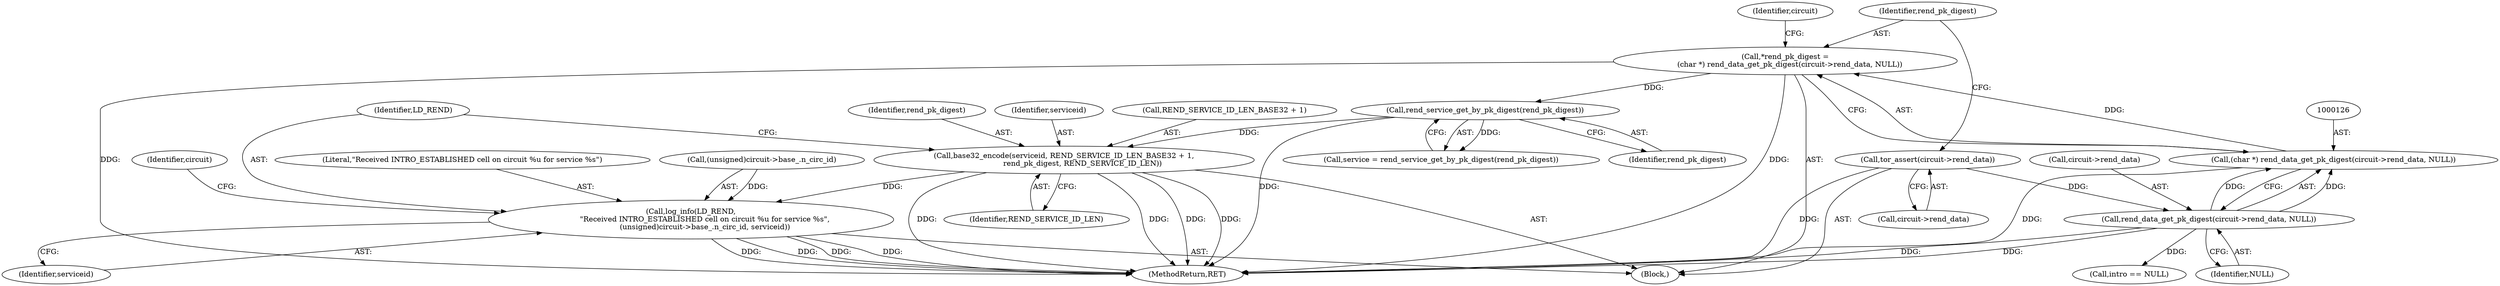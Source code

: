 digraph "0_tor_09ea89764a4d3a907808ed7d4fe42abfe64bd486@pointer" {
"1000201" [label="(Call,base32_encode(serviceid, REND_SERVICE_ID_LEN_BASE32 + 1,\n                rend_pk_digest, REND_SERVICE_ID_LEN))"];
"1000147" [label="(Call,rend_service_get_by_pk_digest(rend_pk_digest))"];
"1000123" [label="(Call,*rend_pk_digest =\n    (char *) rend_data_get_pk_digest(circuit->rend_data, NULL))"];
"1000125" [label="(Call,(char *) rend_data_get_pk_digest(circuit->rend_data, NULL))"];
"1000127" [label="(Call,rend_data_get_pk_digest(circuit->rend_data, NULL))"];
"1000118" [label="(Call,tor_assert(circuit->rend_data))"];
"1000208" [label="(Call,log_info(LD_REND,\n            \"Received INTRO_ESTABLISHED cell on circuit %u for service %s\",\n            (unsigned)circuit->base_.n_circ_id, serviceid))"];
"1000123" [label="(Call,*rend_pk_digest =\n    (char *) rend_data_get_pk_digest(circuit->rend_data, NULL))"];
"1000127" [label="(Call,rend_data_get_pk_digest(circuit->rend_data, NULL))"];
"1000136" [label="(Identifier,circuit)"];
"1000209" [label="(Identifier,LD_REND)"];
"1000148" [label="(Identifier,rend_pk_digest)"];
"1000124" [label="(Identifier,rend_pk_digest)"];
"1000125" [label="(Call,(char *) rend_data_get_pk_digest(circuit->rend_data, NULL))"];
"1000218" [label="(Identifier,serviceid)"];
"1000207" [label="(Identifier,REND_SERVICE_ID_LEN)"];
"1000169" [label="(Call,intro == NULL)"];
"1000231" [label="(MethodReturn,RET)"];
"1000208" [label="(Call,log_info(LD_REND,\n            \"Received INTRO_ESTABLISHED cell on circuit %u for service %s\",\n            (unsigned)circuit->base_.n_circ_id, serviceid))"];
"1000206" [label="(Identifier,rend_pk_digest)"];
"1000119" [label="(Call,circuit->rend_data)"];
"1000202" [label="(Identifier,serviceid)"];
"1000128" [label="(Call,circuit->rend_data)"];
"1000118" [label="(Call,tor_assert(circuit->rend_data))"];
"1000108" [label="(Block,)"];
"1000203" [label="(Call,REND_SERVICE_ID_LEN_BASE32 + 1)"];
"1000210" [label="(Literal,\"Received INTRO_ESTABLISHED cell on circuit %u for service %s\")"];
"1000211" [label="(Call,(unsigned)circuit->base_.n_circ_id)"];
"1000201" [label="(Call,base32_encode(serviceid, REND_SERVICE_ID_LEN_BASE32 + 1,\n                rend_pk_digest, REND_SERVICE_ID_LEN))"];
"1000145" [label="(Call,service = rend_service_get_by_pk_digest(rend_pk_digest))"];
"1000147" [label="(Call,rend_service_get_by_pk_digest(rend_pk_digest))"];
"1000220" [label="(Identifier,circuit)"];
"1000131" [label="(Identifier,NULL)"];
"1000201" -> "1000108"  [label="AST: "];
"1000201" -> "1000207"  [label="CFG: "];
"1000202" -> "1000201"  [label="AST: "];
"1000203" -> "1000201"  [label="AST: "];
"1000206" -> "1000201"  [label="AST: "];
"1000207" -> "1000201"  [label="AST: "];
"1000209" -> "1000201"  [label="CFG: "];
"1000201" -> "1000231"  [label="DDG: "];
"1000201" -> "1000231"  [label="DDG: "];
"1000201" -> "1000231"  [label="DDG: "];
"1000201" -> "1000231"  [label="DDG: "];
"1000147" -> "1000201"  [label="DDG: "];
"1000201" -> "1000208"  [label="DDG: "];
"1000147" -> "1000145"  [label="AST: "];
"1000147" -> "1000148"  [label="CFG: "];
"1000148" -> "1000147"  [label="AST: "];
"1000145" -> "1000147"  [label="CFG: "];
"1000147" -> "1000231"  [label="DDG: "];
"1000147" -> "1000145"  [label="DDG: "];
"1000123" -> "1000147"  [label="DDG: "];
"1000123" -> "1000108"  [label="AST: "];
"1000123" -> "1000125"  [label="CFG: "];
"1000124" -> "1000123"  [label="AST: "];
"1000125" -> "1000123"  [label="AST: "];
"1000136" -> "1000123"  [label="CFG: "];
"1000123" -> "1000231"  [label="DDG: "];
"1000123" -> "1000231"  [label="DDG: "];
"1000125" -> "1000123"  [label="DDG: "];
"1000125" -> "1000127"  [label="CFG: "];
"1000126" -> "1000125"  [label="AST: "];
"1000127" -> "1000125"  [label="AST: "];
"1000125" -> "1000231"  [label="DDG: "];
"1000127" -> "1000125"  [label="DDG: "];
"1000127" -> "1000125"  [label="DDG: "];
"1000127" -> "1000131"  [label="CFG: "];
"1000128" -> "1000127"  [label="AST: "];
"1000131" -> "1000127"  [label="AST: "];
"1000127" -> "1000231"  [label="DDG: "];
"1000127" -> "1000231"  [label="DDG: "];
"1000118" -> "1000127"  [label="DDG: "];
"1000127" -> "1000169"  [label="DDG: "];
"1000118" -> "1000108"  [label="AST: "];
"1000118" -> "1000119"  [label="CFG: "];
"1000119" -> "1000118"  [label="AST: "];
"1000124" -> "1000118"  [label="CFG: "];
"1000118" -> "1000231"  [label="DDG: "];
"1000208" -> "1000108"  [label="AST: "];
"1000208" -> "1000218"  [label="CFG: "];
"1000209" -> "1000208"  [label="AST: "];
"1000210" -> "1000208"  [label="AST: "];
"1000211" -> "1000208"  [label="AST: "];
"1000218" -> "1000208"  [label="AST: "];
"1000220" -> "1000208"  [label="CFG: "];
"1000208" -> "1000231"  [label="DDG: "];
"1000208" -> "1000231"  [label="DDG: "];
"1000208" -> "1000231"  [label="DDG: "];
"1000208" -> "1000231"  [label="DDG: "];
"1000211" -> "1000208"  [label="DDG: "];
}
